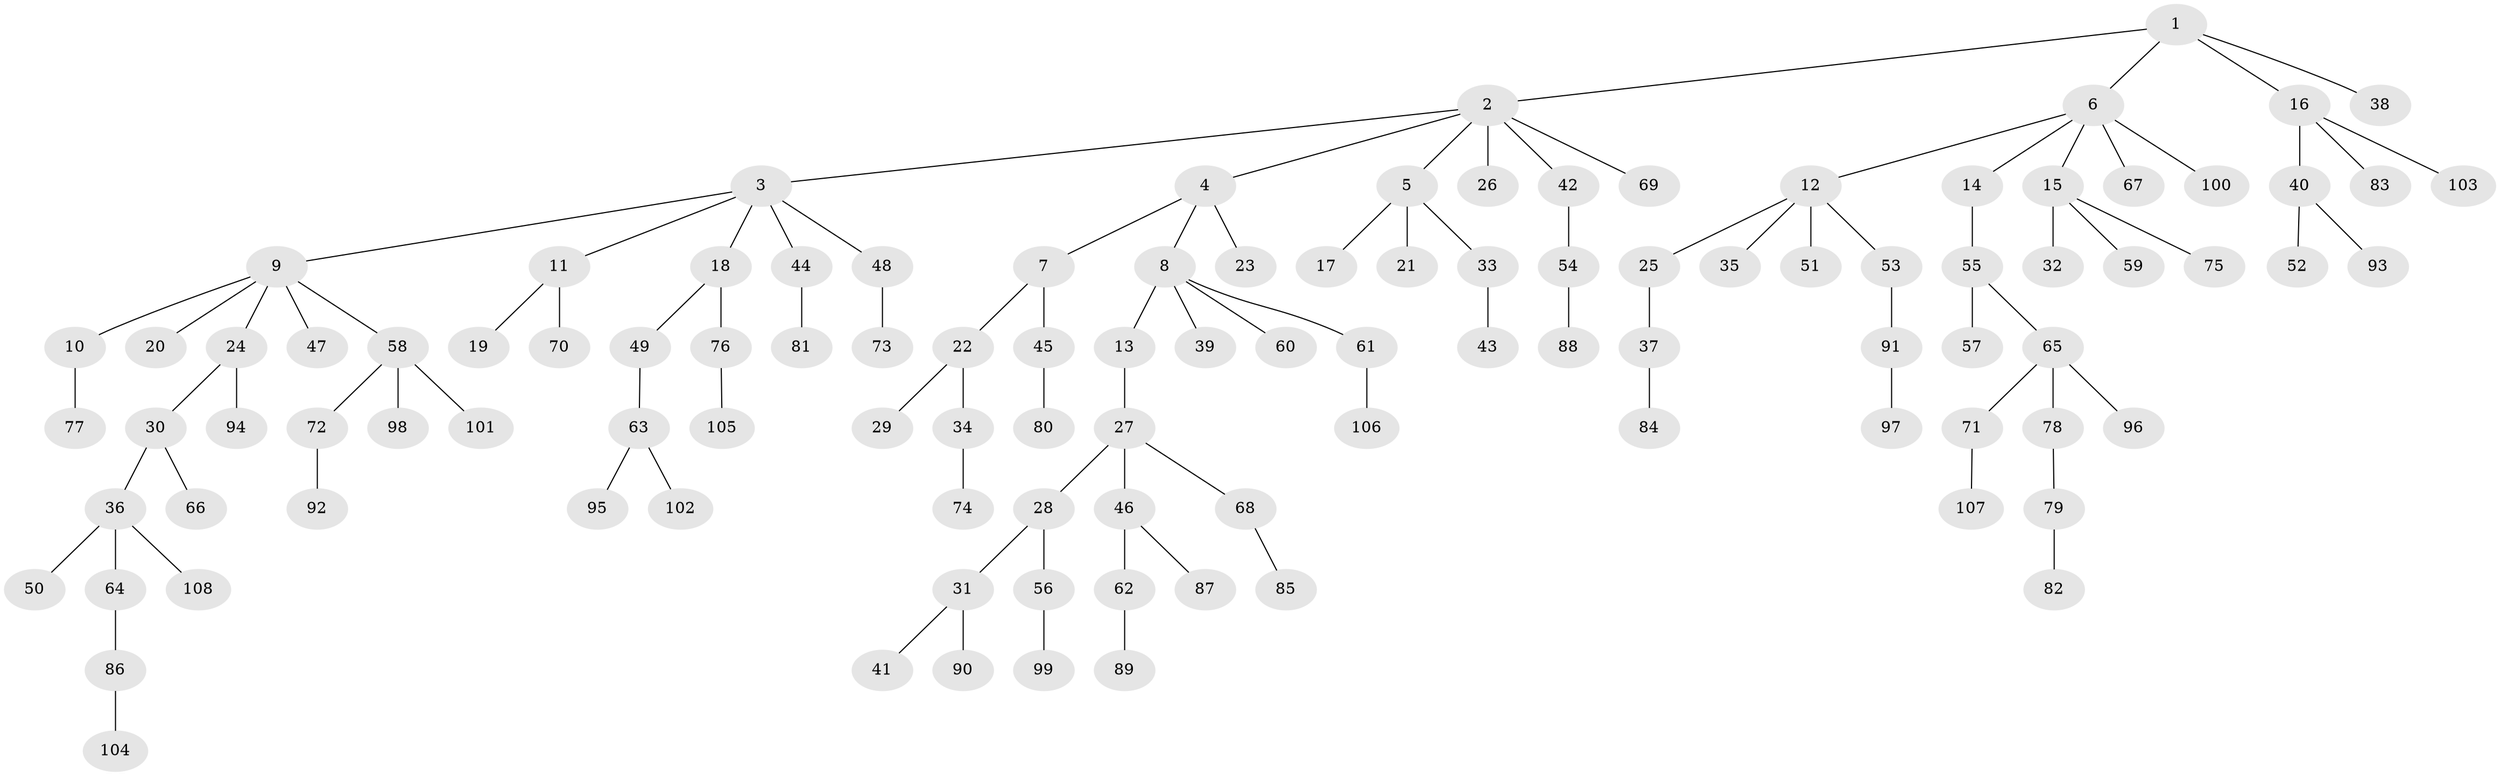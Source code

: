 // Generated by graph-tools (version 1.1) at 2025/26/03/09/25 03:26:26]
// undirected, 108 vertices, 107 edges
graph export_dot {
graph [start="1"]
  node [color=gray90,style=filled];
  1;
  2;
  3;
  4;
  5;
  6;
  7;
  8;
  9;
  10;
  11;
  12;
  13;
  14;
  15;
  16;
  17;
  18;
  19;
  20;
  21;
  22;
  23;
  24;
  25;
  26;
  27;
  28;
  29;
  30;
  31;
  32;
  33;
  34;
  35;
  36;
  37;
  38;
  39;
  40;
  41;
  42;
  43;
  44;
  45;
  46;
  47;
  48;
  49;
  50;
  51;
  52;
  53;
  54;
  55;
  56;
  57;
  58;
  59;
  60;
  61;
  62;
  63;
  64;
  65;
  66;
  67;
  68;
  69;
  70;
  71;
  72;
  73;
  74;
  75;
  76;
  77;
  78;
  79;
  80;
  81;
  82;
  83;
  84;
  85;
  86;
  87;
  88;
  89;
  90;
  91;
  92;
  93;
  94;
  95;
  96;
  97;
  98;
  99;
  100;
  101;
  102;
  103;
  104;
  105;
  106;
  107;
  108;
  1 -- 2;
  1 -- 6;
  1 -- 16;
  1 -- 38;
  2 -- 3;
  2 -- 4;
  2 -- 5;
  2 -- 26;
  2 -- 42;
  2 -- 69;
  3 -- 9;
  3 -- 11;
  3 -- 18;
  3 -- 44;
  3 -- 48;
  4 -- 7;
  4 -- 8;
  4 -- 23;
  5 -- 17;
  5 -- 21;
  5 -- 33;
  6 -- 12;
  6 -- 14;
  6 -- 15;
  6 -- 67;
  6 -- 100;
  7 -- 22;
  7 -- 45;
  8 -- 13;
  8 -- 39;
  8 -- 60;
  8 -- 61;
  9 -- 10;
  9 -- 20;
  9 -- 24;
  9 -- 47;
  9 -- 58;
  10 -- 77;
  11 -- 19;
  11 -- 70;
  12 -- 25;
  12 -- 35;
  12 -- 51;
  12 -- 53;
  13 -- 27;
  14 -- 55;
  15 -- 32;
  15 -- 59;
  15 -- 75;
  16 -- 40;
  16 -- 83;
  16 -- 103;
  18 -- 49;
  18 -- 76;
  22 -- 29;
  22 -- 34;
  24 -- 30;
  24 -- 94;
  25 -- 37;
  27 -- 28;
  27 -- 46;
  27 -- 68;
  28 -- 31;
  28 -- 56;
  30 -- 36;
  30 -- 66;
  31 -- 41;
  31 -- 90;
  33 -- 43;
  34 -- 74;
  36 -- 50;
  36 -- 64;
  36 -- 108;
  37 -- 84;
  40 -- 52;
  40 -- 93;
  42 -- 54;
  44 -- 81;
  45 -- 80;
  46 -- 62;
  46 -- 87;
  48 -- 73;
  49 -- 63;
  53 -- 91;
  54 -- 88;
  55 -- 57;
  55 -- 65;
  56 -- 99;
  58 -- 72;
  58 -- 98;
  58 -- 101;
  61 -- 106;
  62 -- 89;
  63 -- 95;
  63 -- 102;
  64 -- 86;
  65 -- 71;
  65 -- 78;
  65 -- 96;
  68 -- 85;
  71 -- 107;
  72 -- 92;
  76 -- 105;
  78 -- 79;
  79 -- 82;
  86 -- 104;
  91 -- 97;
}

